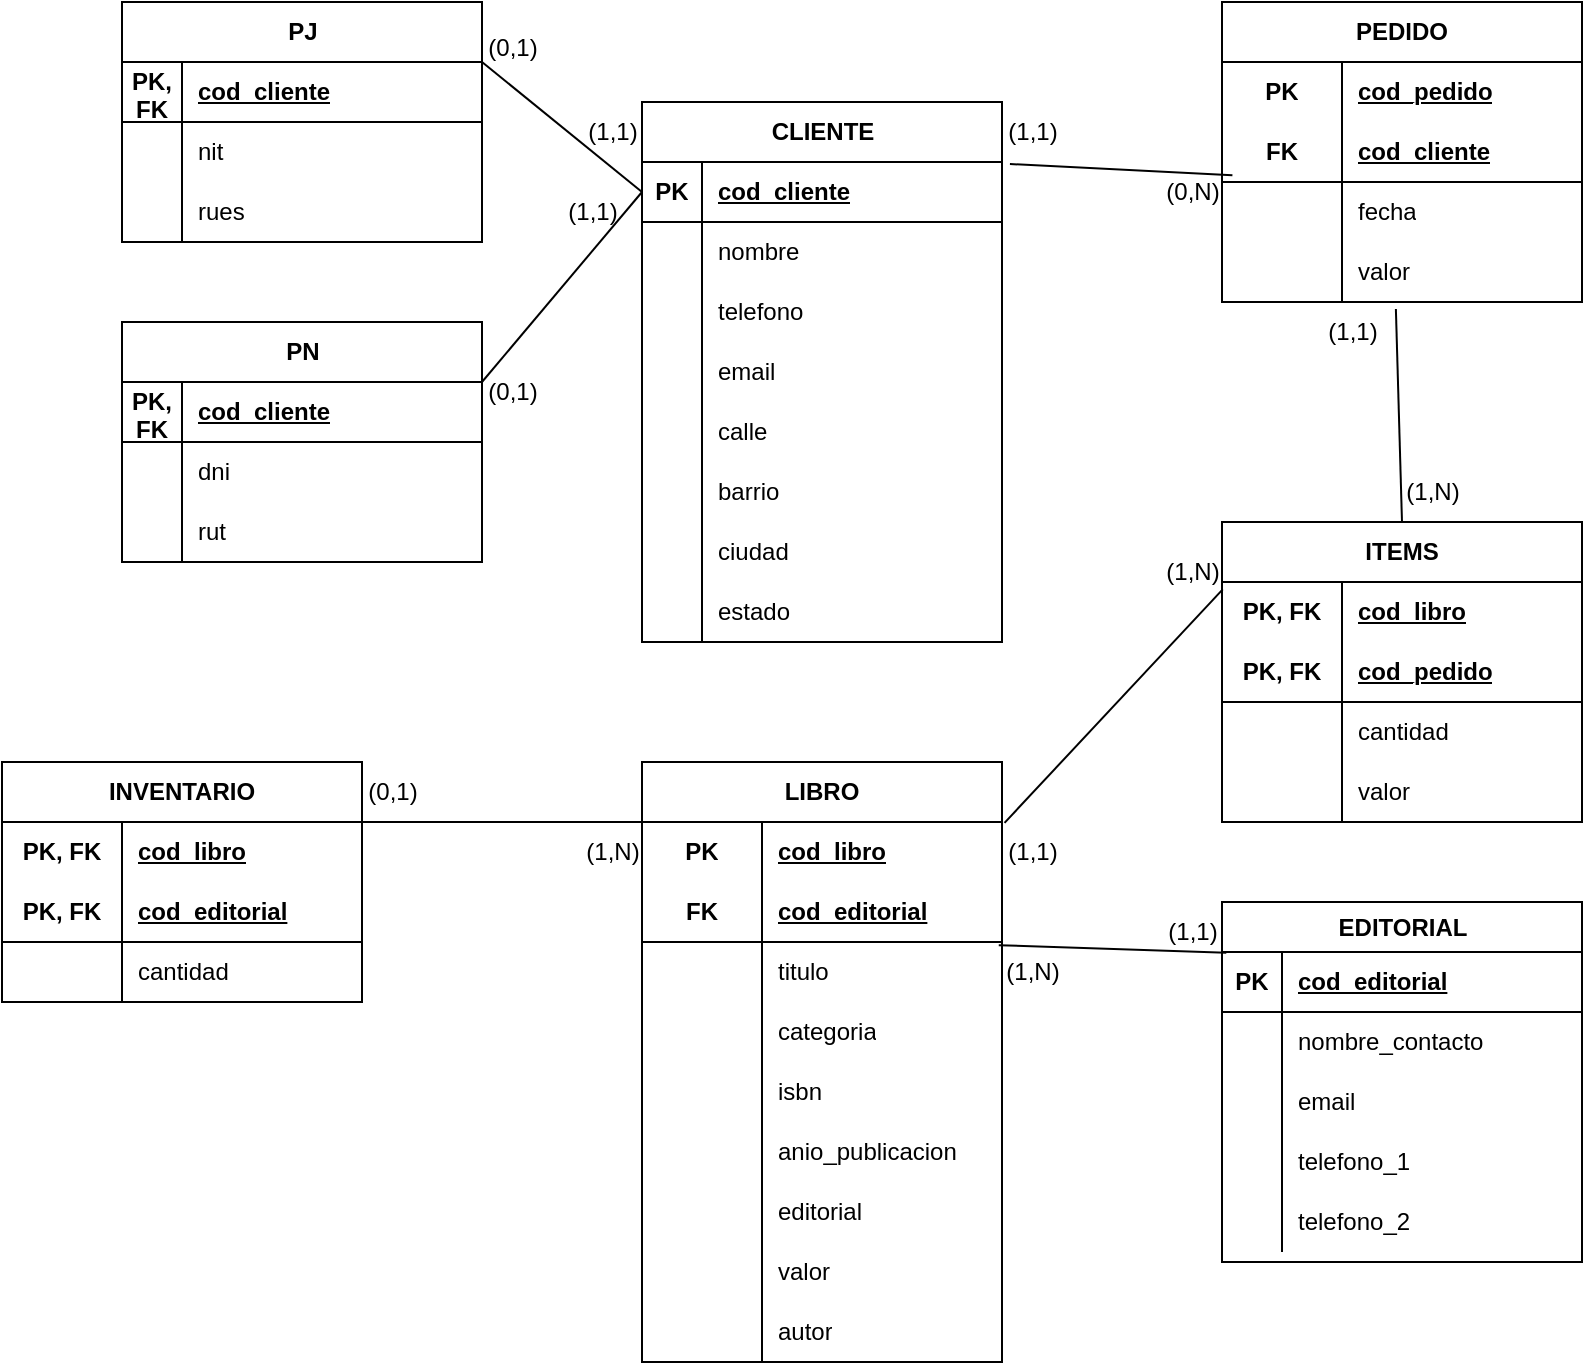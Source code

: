<mxfile version="27.0.9">
  <diagram name="Página-1" id="X8CYdHE7nBDb7yTkGojh">
    <mxGraphModel dx="1226" dy="629" grid="1" gridSize="10" guides="1" tooltips="1" connect="1" arrows="1" fold="1" page="1" pageScale="1" pageWidth="827" pageHeight="1169" math="0" shadow="0">
      <root>
        <mxCell id="0" />
        <mxCell id="1" parent="0" />
        <mxCell id="dEuIkYUdZMqinxmAZBrp-14" value="CLIENTE" style="shape=table;startSize=30;container=1;collapsible=1;childLayout=tableLayout;fixedRows=1;rowLines=0;fontStyle=1;align=center;resizeLast=1;html=1;" vertex="1" parent="1">
          <mxGeometry x="350" y="80" width="180" height="270" as="geometry" />
        </mxCell>
        <mxCell id="dEuIkYUdZMqinxmAZBrp-15" value="" style="shape=tableRow;horizontal=0;startSize=0;swimlaneHead=0;swimlaneBody=0;fillColor=none;collapsible=0;dropTarget=0;points=[[0,0.5],[1,0.5]];portConstraint=eastwest;top=0;left=0;right=0;bottom=1;" vertex="1" parent="dEuIkYUdZMqinxmAZBrp-14">
          <mxGeometry y="30" width="180" height="30" as="geometry" />
        </mxCell>
        <mxCell id="dEuIkYUdZMqinxmAZBrp-16" value="PK" style="shape=partialRectangle;connectable=0;fillColor=none;top=0;left=0;bottom=0;right=0;fontStyle=1;overflow=hidden;whiteSpace=wrap;html=1;" vertex="1" parent="dEuIkYUdZMqinxmAZBrp-15">
          <mxGeometry width="30" height="30" as="geometry">
            <mxRectangle width="30" height="30" as="alternateBounds" />
          </mxGeometry>
        </mxCell>
        <mxCell id="dEuIkYUdZMqinxmAZBrp-17" value="cod_cliente" style="shape=partialRectangle;connectable=0;fillColor=none;top=0;left=0;bottom=0;right=0;align=left;spacingLeft=6;fontStyle=5;overflow=hidden;whiteSpace=wrap;html=1;" vertex="1" parent="dEuIkYUdZMqinxmAZBrp-15">
          <mxGeometry x="30" width="150" height="30" as="geometry">
            <mxRectangle width="150" height="30" as="alternateBounds" />
          </mxGeometry>
        </mxCell>
        <mxCell id="dEuIkYUdZMqinxmAZBrp-18" value="" style="shape=tableRow;horizontal=0;startSize=0;swimlaneHead=0;swimlaneBody=0;fillColor=none;collapsible=0;dropTarget=0;points=[[0,0.5],[1,0.5]];portConstraint=eastwest;top=0;left=0;right=0;bottom=0;" vertex="1" parent="dEuIkYUdZMqinxmAZBrp-14">
          <mxGeometry y="60" width="180" height="30" as="geometry" />
        </mxCell>
        <mxCell id="dEuIkYUdZMqinxmAZBrp-19" value="" style="shape=partialRectangle;connectable=0;fillColor=none;top=0;left=0;bottom=0;right=0;editable=1;overflow=hidden;whiteSpace=wrap;html=1;" vertex="1" parent="dEuIkYUdZMqinxmAZBrp-18">
          <mxGeometry width="30" height="30" as="geometry">
            <mxRectangle width="30" height="30" as="alternateBounds" />
          </mxGeometry>
        </mxCell>
        <mxCell id="dEuIkYUdZMqinxmAZBrp-20" value="nombre" style="shape=partialRectangle;connectable=0;fillColor=none;top=0;left=0;bottom=0;right=0;align=left;spacingLeft=6;overflow=hidden;whiteSpace=wrap;html=1;" vertex="1" parent="dEuIkYUdZMqinxmAZBrp-18">
          <mxGeometry x="30" width="150" height="30" as="geometry">
            <mxRectangle width="150" height="30" as="alternateBounds" />
          </mxGeometry>
        </mxCell>
        <mxCell id="dEuIkYUdZMqinxmAZBrp-21" value="" style="shape=tableRow;horizontal=0;startSize=0;swimlaneHead=0;swimlaneBody=0;fillColor=none;collapsible=0;dropTarget=0;points=[[0,0.5],[1,0.5]];portConstraint=eastwest;top=0;left=0;right=0;bottom=0;" vertex="1" parent="dEuIkYUdZMqinxmAZBrp-14">
          <mxGeometry y="90" width="180" height="30" as="geometry" />
        </mxCell>
        <mxCell id="dEuIkYUdZMqinxmAZBrp-22" value="" style="shape=partialRectangle;connectable=0;fillColor=none;top=0;left=0;bottom=0;right=0;editable=1;overflow=hidden;whiteSpace=wrap;html=1;" vertex="1" parent="dEuIkYUdZMqinxmAZBrp-21">
          <mxGeometry width="30" height="30" as="geometry">
            <mxRectangle width="30" height="30" as="alternateBounds" />
          </mxGeometry>
        </mxCell>
        <mxCell id="dEuIkYUdZMqinxmAZBrp-23" value="telefono" style="shape=partialRectangle;connectable=0;fillColor=none;top=0;left=0;bottom=0;right=0;align=left;spacingLeft=6;overflow=hidden;whiteSpace=wrap;html=1;" vertex="1" parent="dEuIkYUdZMqinxmAZBrp-21">
          <mxGeometry x="30" width="150" height="30" as="geometry">
            <mxRectangle width="150" height="30" as="alternateBounds" />
          </mxGeometry>
        </mxCell>
        <mxCell id="dEuIkYUdZMqinxmAZBrp-24" value="" style="shape=tableRow;horizontal=0;startSize=0;swimlaneHead=0;swimlaneBody=0;fillColor=none;collapsible=0;dropTarget=0;points=[[0,0.5],[1,0.5]];portConstraint=eastwest;top=0;left=0;right=0;bottom=0;" vertex="1" parent="dEuIkYUdZMqinxmAZBrp-14">
          <mxGeometry y="120" width="180" height="30" as="geometry" />
        </mxCell>
        <mxCell id="dEuIkYUdZMqinxmAZBrp-25" value="" style="shape=partialRectangle;connectable=0;fillColor=none;top=0;left=0;bottom=0;right=0;editable=1;overflow=hidden;whiteSpace=wrap;html=1;" vertex="1" parent="dEuIkYUdZMqinxmAZBrp-24">
          <mxGeometry width="30" height="30" as="geometry">
            <mxRectangle width="30" height="30" as="alternateBounds" />
          </mxGeometry>
        </mxCell>
        <mxCell id="dEuIkYUdZMqinxmAZBrp-26" value="email" style="shape=partialRectangle;connectable=0;fillColor=none;top=0;left=0;bottom=0;right=0;align=left;spacingLeft=6;overflow=hidden;whiteSpace=wrap;html=1;" vertex="1" parent="dEuIkYUdZMqinxmAZBrp-24">
          <mxGeometry x="30" width="150" height="30" as="geometry">
            <mxRectangle width="150" height="30" as="alternateBounds" />
          </mxGeometry>
        </mxCell>
        <mxCell id="dEuIkYUdZMqinxmAZBrp-36" style="shape=tableRow;horizontal=0;startSize=0;swimlaneHead=0;swimlaneBody=0;fillColor=none;collapsible=0;dropTarget=0;points=[[0,0.5],[1,0.5]];portConstraint=eastwest;top=0;left=0;right=0;bottom=0;" vertex="1" parent="dEuIkYUdZMqinxmAZBrp-14">
          <mxGeometry y="150" width="180" height="30" as="geometry" />
        </mxCell>
        <mxCell id="dEuIkYUdZMqinxmAZBrp-37" style="shape=partialRectangle;connectable=0;fillColor=none;top=0;left=0;bottom=0;right=0;editable=1;overflow=hidden;whiteSpace=wrap;html=1;" vertex="1" parent="dEuIkYUdZMqinxmAZBrp-36">
          <mxGeometry width="30" height="30" as="geometry">
            <mxRectangle width="30" height="30" as="alternateBounds" />
          </mxGeometry>
        </mxCell>
        <mxCell id="dEuIkYUdZMqinxmAZBrp-38" value="calle" style="shape=partialRectangle;connectable=0;fillColor=none;top=0;left=0;bottom=0;right=0;align=left;spacingLeft=6;overflow=hidden;whiteSpace=wrap;html=1;" vertex="1" parent="dEuIkYUdZMqinxmAZBrp-36">
          <mxGeometry x="30" width="150" height="30" as="geometry">
            <mxRectangle width="150" height="30" as="alternateBounds" />
          </mxGeometry>
        </mxCell>
        <mxCell id="dEuIkYUdZMqinxmAZBrp-33" style="shape=tableRow;horizontal=0;startSize=0;swimlaneHead=0;swimlaneBody=0;fillColor=none;collapsible=0;dropTarget=0;points=[[0,0.5],[1,0.5]];portConstraint=eastwest;top=0;left=0;right=0;bottom=0;" vertex="1" parent="dEuIkYUdZMqinxmAZBrp-14">
          <mxGeometry y="180" width="180" height="30" as="geometry" />
        </mxCell>
        <mxCell id="dEuIkYUdZMqinxmAZBrp-34" style="shape=partialRectangle;connectable=0;fillColor=none;top=0;left=0;bottom=0;right=0;editable=1;overflow=hidden;whiteSpace=wrap;html=1;" vertex="1" parent="dEuIkYUdZMqinxmAZBrp-33">
          <mxGeometry width="30" height="30" as="geometry">
            <mxRectangle width="30" height="30" as="alternateBounds" />
          </mxGeometry>
        </mxCell>
        <mxCell id="dEuIkYUdZMqinxmAZBrp-35" value="barrio" style="shape=partialRectangle;connectable=0;fillColor=none;top=0;left=0;bottom=0;right=0;align=left;spacingLeft=6;overflow=hidden;whiteSpace=wrap;html=1;" vertex="1" parent="dEuIkYUdZMqinxmAZBrp-33">
          <mxGeometry x="30" width="150" height="30" as="geometry">
            <mxRectangle width="150" height="30" as="alternateBounds" />
          </mxGeometry>
        </mxCell>
        <mxCell id="dEuIkYUdZMqinxmAZBrp-30" style="shape=tableRow;horizontal=0;startSize=0;swimlaneHead=0;swimlaneBody=0;fillColor=none;collapsible=0;dropTarget=0;points=[[0,0.5],[1,0.5]];portConstraint=eastwest;top=0;left=0;right=0;bottom=0;" vertex="1" parent="dEuIkYUdZMqinxmAZBrp-14">
          <mxGeometry y="210" width="180" height="30" as="geometry" />
        </mxCell>
        <mxCell id="dEuIkYUdZMqinxmAZBrp-31" style="shape=partialRectangle;connectable=0;fillColor=none;top=0;left=0;bottom=0;right=0;editable=1;overflow=hidden;whiteSpace=wrap;html=1;" vertex="1" parent="dEuIkYUdZMqinxmAZBrp-30">
          <mxGeometry width="30" height="30" as="geometry">
            <mxRectangle width="30" height="30" as="alternateBounds" />
          </mxGeometry>
        </mxCell>
        <mxCell id="dEuIkYUdZMqinxmAZBrp-32" value="ciudad" style="shape=partialRectangle;connectable=0;fillColor=none;top=0;left=0;bottom=0;right=0;align=left;spacingLeft=6;overflow=hidden;whiteSpace=wrap;html=1;" vertex="1" parent="dEuIkYUdZMqinxmAZBrp-30">
          <mxGeometry x="30" width="150" height="30" as="geometry">
            <mxRectangle width="150" height="30" as="alternateBounds" />
          </mxGeometry>
        </mxCell>
        <mxCell id="dEuIkYUdZMqinxmAZBrp-27" style="shape=tableRow;horizontal=0;startSize=0;swimlaneHead=0;swimlaneBody=0;fillColor=none;collapsible=0;dropTarget=0;points=[[0,0.5],[1,0.5]];portConstraint=eastwest;top=0;left=0;right=0;bottom=0;" vertex="1" parent="dEuIkYUdZMqinxmAZBrp-14">
          <mxGeometry y="240" width="180" height="30" as="geometry" />
        </mxCell>
        <mxCell id="dEuIkYUdZMqinxmAZBrp-28" style="shape=partialRectangle;connectable=0;fillColor=none;top=0;left=0;bottom=0;right=0;editable=1;overflow=hidden;whiteSpace=wrap;html=1;" vertex="1" parent="dEuIkYUdZMqinxmAZBrp-27">
          <mxGeometry width="30" height="30" as="geometry">
            <mxRectangle width="30" height="30" as="alternateBounds" />
          </mxGeometry>
        </mxCell>
        <mxCell id="dEuIkYUdZMqinxmAZBrp-29" value="estado" style="shape=partialRectangle;connectable=0;fillColor=none;top=0;left=0;bottom=0;right=0;align=left;spacingLeft=6;overflow=hidden;whiteSpace=wrap;html=1;" vertex="1" parent="dEuIkYUdZMqinxmAZBrp-27">
          <mxGeometry x="30" width="150" height="30" as="geometry">
            <mxRectangle width="150" height="30" as="alternateBounds" />
          </mxGeometry>
        </mxCell>
        <mxCell id="dEuIkYUdZMqinxmAZBrp-55" value="PEDIDO" style="shape=table;startSize=30;container=1;collapsible=1;childLayout=tableLayout;fixedRows=1;rowLines=0;fontStyle=1;align=center;resizeLast=1;html=1;whiteSpace=wrap;" vertex="1" parent="1">
          <mxGeometry x="640" y="30" width="180" height="150" as="geometry" />
        </mxCell>
        <mxCell id="dEuIkYUdZMqinxmAZBrp-56" value="" style="shape=tableRow;horizontal=0;startSize=0;swimlaneHead=0;swimlaneBody=0;fillColor=none;collapsible=0;dropTarget=0;points=[[0,0.5],[1,0.5]];portConstraint=eastwest;top=0;left=0;right=0;bottom=0;html=1;" vertex="1" parent="dEuIkYUdZMqinxmAZBrp-55">
          <mxGeometry y="30" width="180" height="30" as="geometry" />
        </mxCell>
        <mxCell id="dEuIkYUdZMqinxmAZBrp-57" value="PK" style="shape=partialRectangle;connectable=0;fillColor=none;top=0;left=0;bottom=0;right=0;fontStyle=1;overflow=hidden;html=1;whiteSpace=wrap;" vertex="1" parent="dEuIkYUdZMqinxmAZBrp-56">
          <mxGeometry width="60" height="30" as="geometry">
            <mxRectangle width="60" height="30" as="alternateBounds" />
          </mxGeometry>
        </mxCell>
        <mxCell id="dEuIkYUdZMqinxmAZBrp-58" value="cod_pedido" style="shape=partialRectangle;connectable=0;fillColor=none;top=0;left=0;bottom=0;right=0;align=left;spacingLeft=6;fontStyle=5;overflow=hidden;html=1;whiteSpace=wrap;" vertex="1" parent="dEuIkYUdZMqinxmAZBrp-56">
          <mxGeometry x="60" width="120" height="30" as="geometry">
            <mxRectangle width="120" height="30" as="alternateBounds" />
          </mxGeometry>
        </mxCell>
        <mxCell id="dEuIkYUdZMqinxmAZBrp-59" value="" style="shape=tableRow;horizontal=0;startSize=0;swimlaneHead=0;swimlaneBody=0;fillColor=none;collapsible=0;dropTarget=0;points=[[0,0.5],[1,0.5]];portConstraint=eastwest;top=0;left=0;right=0;bottom=1;html=1;" vertex="1" parent="dEuIkYUdZMqinxmAZBrp-55">
          <mxGeometry y="60" width="180" height="30" as="geometry" />
        </mxCell>
        <mxCell id="dEuIkYUdZMqinxmAZBrp-60" value="FK" style="shape=partialRectangle;connectable=0;fillColor=none;top=0;left=0;bottom=0;right=0;fontStyle=1;overflow=hidden;html=1;whiteSpace=wrap;" vertex="1" parent="dEuIkYUdZMqinxmAZBrp-59">
          <mxGeometry width="60" height="30" as="geometry">
            <mxRectangle width="60" height="30" as="alternateBounds" />
          </mxGeometry>
        </mxCell>
        <mxCell id="dEuIkYUdZMqinxmAZBrp-61" value="cod_cliente" style="shape=partialRectangle;connectable=0;fillColor=none;top=0;left=0;bottom=0;right=0;align=left;spacingLeft=6;fontStyle=5;overflow=hidden;html=1;whiteSpace=wrap;" vertex="1" parent="dEuIkYUdZMqinxmAZBrp-59">
          <mxGeometry x="60" width="120" height="30" as="geometry">
            <mxRectangle width="120" height="30" as="alternateBounds" />
          </mxGeometry>
        </mxCell>
        <mxCell id="dEuIkYUdZMqinxmAZBrp-62" value="" style="shape=tableRow;horizontal=0;startSize=0;swimlaneHead=0;swimlaneBody=0;fillColor=none;collapsible=0;dropTarget=0;points=[[0,0.5],[1,0.5]];portConstraint=eastwest;top=0;left=0;right=0;bottom=0;html=1;" vertex="1" parent="dEuIkYUdZMqinxmAZBrp-55">
          <mxGeometry y="90" width="180" height="30" as="geometry" />
        </mxCell>
        <mxCell id="dEuIkYUdZMqinxmAZBrp-63" value="" style="shape=partialRectangle;connectable=0;fillColor=none;top=0;left=0;bottom=0;right=0;editable=1;overflow=hidden;html=1;whiteSpace=wrap;" vertex="1" parent="dEuIkYUdZMqinxmAZBrp-62">
          <mxGeometry width="60" height="30" as="geometry">
            <mxRectangle width="60" height="30" as="alternateBounds" />
          </mxGeometry>
        </mxCell>
        <mxCell id="dEuIkYUdZMqinxmAZBrp-64" value="fecha" style="shape=partialRectangle;connectable=0;fillColor=none;top=0;left=0;bottom=0;right=0;align=left;spacingLeft=6;overflow=hidden;html=1;whiteSpace=wrap;" vertex="1" parent="dEuIkYUdZMqinxmAZBrp-62">
          <mxGeometry x="60" width="120" height="30" as="geometry">
            <mxRectangle width="120" height="30" as="alternateBounds" />
          </mxGeometry>
        </mxCell>
        <mxCell id="dEuIkYUdZMqinxmAZBrp-65" value="" style="shape=tableRow;horizontal=0;startSize=0;swimlaneHead=0;swimlaneBody=0;fillColor=none;collapsible=0;dropTarget=0;points=[[0,0.5],[1,0.5]];portConstraint=eastwest;top=0;left=0;right=0;bottom=0;html=1;" vertex="1" parent="dEuIkYUdZMqinxmAZBrp-55">
          <mxGeometry y="120" width="180" height="30" as="geometry" />
        </mxCell>
        <mxCell id="dEuIkYUdZMqinxmAZBrp-66" value="" style="shape=partialRectangle;connectable=0;fillColor=none;top=0;left=0;bottom=0;right=0;editable=1;overflow=hidden;html=1;whiteSpace=wrap;" vertex="1" parent="dEuIkYUdZMqinxmAZBrp-65">
          <mxGeometry width="60" height="30" as="geometry">
            <mxRectangle width="60" height="30" as="alternateBounds" />
          </mxGeometry>
        </mxCell>
        <mxCell id="dEuIkYUdZMqinxmAZBrp-67" value="valor" style="shape=partialRectangle;connectable=0;fillColor=none;top=0;left=0;bottom=0;right=0;align=left;spacingLeft=6;overflow=hidden;html=1;whiteSpace=wrap;" vertex="1" parent="dEuIkYUdZMqinxmAZBrp-65">
          <mxGeometry x="60" width="120" height="30" as="geometry">
            <mxRectangle width="120" height="30" as="alternateBounds" />
          </mxGeometry>
        </mxCell>
        <mxCell id="dEuIkYUdZMqinxmAZBrp-68" value="LIBRO" style="shape=table;startSize=30;container=1;collapsible=1;childLayout=tableLayout;fixedRows=1;rowLines=0;fontStyle=1;align=center;resizeLast=1;html=1;whiteSpace=wrap;" vertex="1" parent="1">
          <mxGeometry x="350" y="410" width="180" height="300" as="geometry" />
        </mxCell>
        <mxCell id="dEuIkYUdZMqinxmAZBrp-69" value="" style="shape=tableRow;horizontal=0;startSize=0;swimlaneHead=0;swimlaneBody=0;fillColor=none;collapsible=0;dropTarget=0;points=[[0,0.5],[1,0.5]];portConstraint=eastwest;top=0;left=0;right=0;bottom=0;html=1;" vertex="1" parent="dEuIkYUdZMqinxmAZBrp-68">
          <mxGeometry y="30" width="180" height="30" as="geometry" />
        </mxCell>
        <mxCell id="dEuIkYUdZMqinxmAZBrp-70" value="PK" style="shape=partialRectangle;connectable=0;fillColor=none;top=0;left=0;bottom=0;right=0;fontStyle=1;overflow=hidden;html=1;whiteSpace=wrap;" vertex="1" parent="dEuIkYUdZMqinxmAZBrp-69">
          <mxGeometry width="60" height="30" as="geometry">
            <mxRectangle width="60" height="30" as="alternateBounds" />
          </mxGeometry>
        </mxCell>
        <mxCell id="dEuIkYUdZMqinxmAZBrp-71" value="cod_libro" style="shape=partialRectangle;connectable=0;fillColor=none;top=0;left=0;bottom=0;right=0;align=left;spacingLeft=6;fontStyle=5;overflow=hidden;html=1;whiteSpace=wrap;" vertex="1" parent="dEuIkYUdZMqinxmAZBrp-69">
          <mxGeometry x="60" width="120" height="30" as="geometry">
            <mxRectangle width="120" height="30" as="alternateBounds" />
          </mxGeometry>
        </mxCell>
        <mxCell id="dEuIkYUdZMqinxmAZBrp-72" value="" style="shape=tableRow;horizontal=0;startSize=0;swimlaneHead=0;swimlaneBody=0;fillColor=none;collapsible=0;dropTarget=0;points=[[0,0.5],[1,0.5]];portConstraint=eastwest;top=0;left=0;right=0;bottom=1;html=1;" vertex="1" parent="dEuIkYUdZMqinxmAZBrp-68">
          <mxGeometry y="60" width="180" height="30" as="geometry" />
        </mxCell>
        <mxCell id="dEuIkYUdZMqinxmAZBrp-73" value="FK" style="shape=partialRectangle;connectable=0;fillColor=none;top=0;left=0;bottom=0;right=0;fontStyle=1;overflow=hidden;html=1;whiteSpace=wrap;" vertex="1" parent="dEuIkYUdZMqinxmAZBrp-72">
          <mxGeometry width="60" height="30" as="geometry">
            <mxRectangle width="60" height="30" as="alternateBounds" />
          </mxGeometry>
        </mxCell>
        <mxCell id="dEuIkYUdZMqinxmAZBrp-74" value="cod_editorial" style="shape=partialRectangle;connectable=0;fillColor=none;top=0;left=0;bottom=0;right=0;align=left;spacingLeft=6;fontStyle=5;overflow=hidden;html=1;whiteSpace=wrap;" vertex="1" parent="dEuIkYUdZMqinxmAZBrp-72">
          <mxGeometry x="60" width="120" height="30" as="geometry">
            <mxRectangle width="120" height="30" as="alternateBounds" />
          </mxGeometry>
        </mxCell>
        <mxCell id="dEuIkYUdZMqinxmAZBrp-75" value="" style="shape=tableRow;horizontal=0;startSize=0;swimlaneHead=0;swimlaneBody=0;fillColor=none;collapsible=0;dropTarget=0;points=[[0,0.5],[1,0.5]];portConstraint=eastwest;top=0;left=0;right=0;bottom=0;html=1;" vertex="1" parent="dEuIkYUdZMqinxmAZBrp-68">
          <mxGeometry y="90" width="180" height="30" as="geometry" />
        </mxCell>
        <mxCell id="dEuIkYUdZMqinxmAZBrp-76" value="" style="shape=partialRectangle;connectable=0;fillColor=none;top=0;left=0;bottom=0;right=0;editable=1;overflow=hidden;html=1;whiteSpace=wrap;" vertex="1" parent="dEuIkYUdZMqinxmAZBrp-75">
          <mxGeometry width="60" height="30" as="geometry">
            <mxRectangle width="60" height="30" as="alternateBounds" />
          </mxGeometry>
        </mxCell>
        <mxCell id="dEuIkYUdZMqinxmAZBrp-77" value="titulo" style="shape=partialRectangle;connectable=0;fillColor=none;top=0;left=0;bottom=0;right=0;align=left;spacingLeft=6;overflow=hidden;html=1;whiteSpace=wrap;" vertex="1" parent="dEuIkYUdZMqinxmAZBrp-75">
          <mxGeometry x="60" width="120" height="30" as="geometry">
            <mxRectangle width="120" height="30" as="alternateBounds" />
          </mxGeometry>
        </mxCell>
        <mxCell id="dEuIkYUdZMqinxmAZBrp-78" value="" style="shape=tableRow;horizontal=0;startSize=0;swimlaneHead=0;swimlaneBody=0;fillColor=none;collapsible=0;dropTarget=0;points=[[0,0.5],[1,0.5]];portConstraint=eastwest;top=0;left=0;right=0;bottom=0;html=1;" vertex="1" parent="dEuIkYUdZMqinxmAZBrp-68">
          <mxGeometry y="120" width="180" height="30" as="geometry" />
        </mxCell>
        <mxCell id="dEuIkYUdZMqinxmAZBrp-79" value="" style="shape=partialRectangle;connectable=0;fillColor=none;top=0;left=0;bottom=0;right=0;editable=1;overflow=hidden;html=1;whiteSpace=wrap;" vertex="1" parent="dEuIkYUdZMqinxmAZBrp-78">
          <mxGeometry width="60" height="30" as="geometry">
            <mxRectangle width="60" height="30" as="alternateBounds" />
          </mxGeometry>
        </mxCell>
        <mxCell id="dEuIkYUdZMqinxmAZBrp-80" value="categoria" style="shape=partialRectangle;connectable=0;fillColor=none;top=0;left=0;bottom=0;right=0;align=left;spacingLeft=6;overflow=hidden;html=1;whiteSpace=wrap;" vertex="1" parent="dEuIkYUdZMqinxmAZBrp-78">
          <mxGeometry x="60" width="120" height="30" as="geometry">
            <mxRectangle width="120" height="30" as="alternateBounds" />
          </mxGeometry>
        </mxCell>
        <mxCell id="dEuIkYUdZMqinxmAZBrp-81" style="shape=tableRow;horizontal=0;startSize=0;swimlaneHead=0;swimlaneBody=0;fillColor=none;collapsible=0;dropTarget=0;points=[[0,0.5],[1,0.5]];portConstraint=eastwest;top=0;left=0;right=0;bottom=0;html=1;" vertex="1" parent="dEuIkYUdZMqinxmAZBrp-68">
          <mxGeometry y="150" width="180" height="30" as="geometry" />
        </mxCell>
        <mxCell id="dEuIkYUdZMqinxmAZBrp-82" style="shape=partialRectangle;connectable=0;fillColor=none;top=0;left=0;bottom=0;right=0;editable=1;overflow=hidden;html=1;whiteSpace=wrap;" vertex="1" parent="dEuIkYUdZMqinxmAZBrp-81">
          <mxGeometry width="60" height="30" as="geometry">
            <mxRectangle width="60" height="30" as="alternateBounds" />
          </mxGeometry>
        </mxCell>
        <mxCell id="dEuIkYUdZMqinxmAZBrp-83" value="isbn" style="shape=partialRectangle;connectable=0;fillColor=none;top=0;left=0;bottom=0;right=0;align=left;spacingLeft=6;overflow=hidden;html=1;whiteSpace=wrap;" vertex="1" parent="dEuIkYUdZMqinxmAZBrp-81">
          <mxGeometry x="60" width="120" height="30" as="geometry">
            <mxRectangle width="120" height="30" as="alternateBounds" />
          </mxGeometry>
        </mxCell>
        <mxCell id="dEuIkYUdZMqinxmAZBrp-84" style="shape=tableRow;horizontal=0;startSize=0;swimlaneHead=0;swimlaneBody=0;fillColor=none;collapsible=0;dropTarget=0;points=[[0,0.5],[1,0.5]];portConstraint=eastwest;top=0;left=0;right=0;bottom=0;html=1;" vertex="1" parent="dEuIkYUdZMqinxmAZBrp-68">
          <mxGeometry y="180" width="180" height="30" as="geometry" />
        </mxCell>
        <mxCell id="dEuIkYUdZMqinxmAZBrp-85" style="shape=partialRectangle;connectable=0;fillColor=none;top=0;left=0;bottom=0;right=0;editable=1;overflow=hidden;html=1;whiteSpace=wrap;" vertex="1" parent="dEuIkYUdZMqinxmAZBrp-84">
          <mxGeometry width="60" height="30" as="geometry">
            <mxRectangle width="60" height="30" as="alternateBounds" />
          </mxGeometry>
        </mxCell>
        <mxCell id="dEuIkYUdZMqinxmAZBrp-86" value="anio_publicacion" style="shape=partialRectangle;connectable=0;fillColor=none;top=0;left=0;bottom=0;right=0;align=left;spacingLeft=6;overflow=hidden;html=1;whiteSpace=wrap;" vertex="1" parent="dEuIkYUdZMqinxmAZBrp-84">
          <mxGeometry x="60" width="120" height="30" as="geometry">
            <mxRectangle width="120" height="30" as="alternateBounds" />
          </mxGeometry>
        </mxCell>
        <mxCell id="dEuIkYUdZMqinxmAZBrp-87" style="shape=tableRow;horizontal=0;startSize=0;swimlaneHead=0;swimlaneBody=0;fillColor=none;collapsible=0;dropTarget=0;points=[[0,0.5],[1,0.5]];portConstraint=eastwest;top=0;left=0;right=0;bottom=0;html=1;" vertex="1" parent="dEuIkYUdZMqinxmAZBrp-68">
          <mxGeometry y="210" width="180" height="30" as="geometry" />
        </mxCell>
        <mxCell id="dEuIkYUdZMqinxmAZBrp-88" style="shape=partialRectangle;connectable=0;fillColor=none;top=0;left=0;bottom=0;right=0;editable=1;overflow=hidden;html=1;whiteSpace=wrap;" vertex="1" parent="dEuIkYUdZMqinxmAZBrp-87">
          <mxGeometry width="60" height="30" as="geometry">
            <mxRectangle width="60" height="30" as="alternateBounds" />
          </mxGeometry>
        </mxCell>
        <mxCell id="dEuIkYUdZMqinxmAZBrp-89" value="editorial" style="shape=partialRectangle;connectable=0;fillColor=none;top=0;left=0;bottom=0;right=0;align=left;spacingLeft=6;overflow=hidden;html=1;whiteSpace=wrap;" vertex="1" parent="dEuIkYUdZMqinxmAZBrp-87">
          <mxGeometry x="60" width="120" height="30" as="geometry">
            <mxRectangle width="120" height="30" as="alternateBounds" />
          </mxGeometry>
        </mxCell>
        <mxCell id="dEuIkYUdZMqinxmAZBrp-90" style="shape=tableRow;horizontal=0;startSize=0;swimlaneHead=0;swimlaneBody=0;fillColor=none;collapsible=0;dropTarget=0;points=[[0,0.5],[1,0.5]];portConstraint=eastwest;top=0;left=0;right=0;bottom=0;html=1;" vertex="1" parent="dEuIkYUdZMqinxmAZBrp-68">
          <mxGeometry y="240" width="180" height="30" as="geometry" />
        </mxCell>
        <mxCell id="dEuIkYUdZMqinxmAZBrp-91" style="shape=partialRectangle;connectable=0;fillColor=none;top=0;left=0;bottom=0;right=0;editable=1;overflow=hidden;html=1;whiteSpace=wrap;" vertex="1" parent="dEuIkYUdZMqinxmAZBrp-90">
          <mxGeometry width="60" height="30" as="geometry">
            <mxRectangle width="60" height="30" as="alternateBounds" />
          </mxGeometry>
        </mxCell>
        <mxCell id="dEuIkYUdZMqinxmAZBrp-92" value="valor" style="shape=partialRectangle;connectable=0;fillColor=none;top=0;left=0;bottom=0;right=0;align=left;spacingLeft=6;overflow=hidden;html=1;whiteSpace=wrap;" vertex="1" parent="dEuIkYUdZMqinxmAZBrp-90">
          <mxGeometry x="60" width="120" height="30" as="geometry">
            <mxRectangle width="120" height="30" as="alternateBounds" />
          </mxGeometry>
        </mxCell>
        <mxCell id="dEuIkYUdZMqinxmAZBrp-93" style="shape=tableRow;horizontal=0;startSize=0;swimlaneHead=0;swimlaneBody=0;fillColor=none;collapsible=0;dropTarget=0;points=[[0,0.5],[1,0.5]];portConstraint=eastwest;top=0;left=0;right=0;bottom=0;html=1;" vertex="1" parent="dEuIkYUdZMqinxmAZBrp-68">
          <mxGeometry y="270" width="180" height="30" as="geometry" />
        </mxCell>
        <mxCell id="dEuIkYUdZMqinxmAZBrp-94" style="shape=partialRectangle;connectable=0;fillColor=none;top=0;left=0;bottom=0;right=0;editable=1;overflow=hidden;html=1;whiteSpace=wrap;" vertex="1" parent="dEuIkYUdZMqinxmAZBrp-93">
          <mxGeometry width="60" height="30" as="geometry">
            <mxRectangle width="60" height="30" as="alternateBounds" />
          </mxGeometry>
        </mxCell>
        <mxCell id="dEuIkYUdZMqinxmAZBrp-95" value="autor" style="shape=partialRectangle;connectable=0;fillColor=none;top=0;left=0;bottom=0;right=0;align=left;spacingLeft=6;overflow=hidden;html=1;whiteSpace=wrap;" vertex="1" parent="dEuIkYUdZMqinxmAZBrp-93">
          <mxGeometry x="60" width="120" height="30" as="geometry">
            <mxRectangle width="120" height="30" as="alternateBounds" />
          </mxGeometry>
        </mxCell>
        <mxCell id="dEuIkYUdZMqinxmAZBrp-1" value="EDITORIAL" style="shape=table;startSize=25;container=1;collapsible=1;childLayout=tableLayout;fixedRows=1;rowLines=0;fontStyle=1;align=center;resizeLast=1;html=1;" vertex="1" parent="1">
          <mxGeometry x="640" y="480" width="180" height="180" as="geometry" />
        </mxCell>
        <mxCell id="dEuIkYUdZMqinxmAZBrp-2" value="" style="shape=tableRow;horizontal=0;startSize=0;swimlaneHead=0;swimlaneBody=0;fillColor=none;collapsible=0;dropTarget=0;points=[[0,0.5],[1,0.5]];portConstraint=eastwest;top=0;left=0;right=0;bottom=1;" vertex="1" parent="dEuIkYUdZMqinxmAZBrp-1">
          <mxGeometry y="25" width="180" height="30" as="geometry" />
        </mxCell>
        <mxCell id="dEuIkYUdZMqinxmAZBrp-3" value="PK" style="shape=partialRectangle;connectable=0;fillColor=none;top=0;left=0;bottom=0;right=0;fontStyle=1;overflow=hidden;whiteSpace=wrap;html=1;" vertex="1" parent="dEuIkYUdZMqinxmAZBrp-2">
          <mxGeometry width="30" height="30" as="geometry">
            <mxRectangle width="30" height="30" as="alternateBounds" />
          </mxGeometry>
        </mxCell>
        <mxCell id="dEuIkYUdZMqinxmAZBrp-4" value="cod_editorial" style="shape=partialRectangle;connectable=0;fillColor=none;top=0;left=0;bottom=0;right=0;align=left;spacingLeft=6;fontStyle=5;overflow=hidden;whiteSpace=wrap;html=1;" vertex="1" parent="dEuIkYUdZMqinxmAZBrp-2">
          <mxGeometry x="30" width="150" height="30" as="geometry">
            <mxRectangle width="150" height="30" as="alternateBounds" />
          </mxGeometry>
        </mxCell>
        <mxCell id="dEuIkYUdZMqinxmAZBrp-5" value="" style="shape=tableRow;horizontal=0;startSize=0;swimlaneHead=0;swimlaneBody=0;fillColor=none;collapsible=0;dropTarget=0;points=[[0,0.5],[1,0.5]];portConstraint=eastwest;top=0;left=0;right=0;bottom=0;" vertex="1" parent="dEuIkYUdZMqinxmAZBrp-1">
          <mxGeometry y="55" width="180" height="30" as="geometry" />
        </mxCell>
        <mxCell id="dEuIkYUdZMqinxmAZBrp-6" value="" style="shape=partialRectangle;connectable=0;fillColor=none;top=0;left=0;bottom=0;right=0;editable=1;overflow=hidden;whiteSpace=wrap;html=1;" vertex="1" parent="dEuIkYUdZMqinxmAZBrp-5">
          <mxGeometry width="30" height="30" as="geometry">
            <mxRectangle width="30" height="30" as="alternateBounds" />
          </mxGeometry>
        </mxCell>
        <mxCell id="dEuIkYUdZMqinxmAZBrp-7" value="nombre_contacto" style="shape=partialRectangle;connectable=0;fillColor=none;top=0;left=0;bottom=0;right=0;align=left;spacingLeft=6;overflow=hidden;whiteSpace=wrap;html=1;" vertex="1" parent="dEuIkYUdZMqinxmAZBrp-5">
          <mxGeometry x="30" width="150" height="30" as="geometry">
            <mxRectangle width="150" height="30" as="alternateBounds" />
          </mxGeometry>
        </mxCell>
        <mxCell id="dEuIkYUdZMqinxmAZBrp-8" value="" style="shape=tableRow;horizontal=0;startSize=0;swimlaneHead=0;swimlaneBody=0;fillColor=none;collapsible=0;dropTarget=0;points=[[0,0.5],[1,0.5]];portConstraint=eastwest;top=0;left=0;right=0;bottom=0;" vertex="1" parent="dEuIkYUdZMqinxmAZBrp-1">
          <mxGeometry y="85" width="180" height="30" as="geometry" />
        </mxCell>
        <mxCell id="dEuIkYUdZMqinxmAZBrp-9" value="" style="shape=partialRectangle;connectable=0;fillColor=none;top=0;left=0;bottom=0;right=0;editable=1;overflow=hidden;whiteSpace=wrap;html=1;" vertex="1" parent="dEuIkYUdZMqinxmAZBrp-8">
          <mxGeometry width="30" height="30" as="geometry">
            <mxRectangle width="30" height="30" as="alternateBounds" />
          </mxGeometry>
        </mxCell>
        <mxCell id="dEuIkYUdZMqinxmAZBrp-10" value="email" style="shape=partialRectangle;connectable=0;fillColor=none;top=0;left=0;bottom=0;right=0;align=left;spacingLeft=6;overflow=hidden;whiteSpace=wrap;html=1;" vertex="1" parent="dEuIkYUdZMqinxmAZBrp-8">
          <mxGeometry x="30" width="150" height="30" as="geometry">
            <mxRectangle width="150" height="30" as="alternateBounds" />
          </mxGeometry>
        </mxCell>
        <mxCell id="dEuIkYUdZMqinxmAZBrp-11" value="" style="shape=tableRow;horizontal=0;startSize=0;swimlaneHead=0;swimlaneBody=0;fillColor=none;collapsible=0;dropTarget=0;points=[[0,0.5],[1,0.5]];portConstraint=eastwest;top=0;left=0;right=0;bottom=0;" vertex="1" parent="dEuIkYUdZMqinxmAZBrp-1">
          <mxGeometry y="115" width="180" height="30" as="geometry" />
        </mxCell>
        <mxCell id="dEuIkYUdZMqinxmAZBrp-12" value="" style="shape=partialRectangle;connectable=0;fillColor=none;top=0;left=0;bottom=0;right=0;editable=1;overflow=hidden;whiteSpace=wrap;html=1;" vertex="1" parent="dEuIkYUdZMqinxmAZBrp-11">
          <mxGeometry width="30" height="30" as="geometry">
            <mxRectangle width="30" height="30" as="alternateBounds" />
          </mxGeometry>
        </mxCell>
        <mxCell id="dEuIkYUdZMqinxmAZBrp-13" value="telefono_1" style="shape=partialRectangle;connectable=0;fillColor=none;top=0;left=0;bottom=0;right=0;align=left;spacingLeft=6;overflow=hidden;whiteSpace=wrap;html=1;" vertex="1" parent="dEuIkYUdZMqinxmAZBrp-11">
          <mxGeometry x="30" width="150" height="30" as="geometry">
            <mxRectangle width="150" height="30" as="alternateBounds" />
          </mxGeometry>
        </mxCell>
        <mxCell id="dEuIkYUdZMqinxmAZBrp-39" style="shape=tableRow;horizontal=0;startSize=0;swimlaneHead=0;swimlaneBody=0;fillColor=none;collapsible=0;dropTarget=0;points=[[0,0.5],[1,0.5]];portConstraint=eastwest;top=0;left=0;right=0;bottom=0;" vertex="1" parent="dEuIkYUdZMqinxmAZBrp-1">
          <mxGeometry y="145" width="180" height="30" as="geometry" />
        </mxCell>
        <mxCell id="dEuIkYUdZMqinxmAZBrp-40" style="shape=partialRectangle;connectable=0;fillColor=none;top=0;left=0;bottom=0;right=0;editable=1;overflow=hidden;whiteSpace=wrap;html=1;" vertex="1" parent="dEuIkYUdZMqinxmAZBrp-39">
          <mxGeometry width="30" height="30" as="geometry">
            <mxRectangle width="30" height="30" as="alternateBounds" />
          </mxGeometry>
        </mxCell>
        <mxCell id="dEuIkYUdZMqinxmAZBrp-41" value="telefono_2" style="shape=partialRectangle;connectable=0;fillColor=none;top=0;left=0;bottom=0;right=0;align=left;spacingLeft=6;overflow=hidden;whiteSpace=wrap;html=1;" vertex="1" parent="dEuIkYUdZMqinxmAZBrp-39">
          <mxGeometry x="30" width="150" height="30" as="geometry">
            <mxRectangle width="150" height="30" as="alternateBounds" />
          </mxGeometry>
        </mxCell>
        <mxCell id="dEuIkYUdZMqinxmAZBrp-96" value="INVENTARIO" style="shape=table;startSize=30;container=1;collapsible=1;childLayout=tableLayout;fixedRows=1;rowLines=0;fontStyle=1;align=center;resizeLast=1;html=1;whiteSpace=wrap;" vertex="1" parent="1">
          <mxGeometry x="30" y="410" width="180" height="120" as="geometry" />
        </mxCell>
        <mxCell id="dEuIkYUdZMqinxmAZBrp-97" value="" style="shape=tableRow;horizontal=0;startSize=0;swimlaneHead=0;swimlaneBody=0;fillColor=none;collapsible=0;dropTarget=0;points=[[0,0.5],[1,0.5]];portConstraint=eastwest;top=0;left=0;right=0;bottom=0;html=1;" vertex="1" parent="dEuIkYUdZMqinxmAZBrp-96">
          <mxGeometry y="30" width="180" height="30" as="geometry" />
        </mxCell>
        <mxCell id="dEuIkYUdZMqinxmAZBrp-98" value="PK, FK" style="shape=partialRectangle;connectable=0;fillColor=none;top=0;left=0;bottom=0;right=0;fontStyle=1;overflow=hidden;html=1;whiteSpace=wrap;" vertex="1" parent="dEuIkYUdZMqinxmAZBrp-97">
          <mxGeometry width="60" height="30" as="geometry">
            <mxRectangle width="60" height="30" as="alternateBounds" />
          </mxGeometry>
        </mxCell>
        <mxCell id="dEuIkYUdZMqinxmAZBrp-99" value="cod_libro" style="shape=partialRectangle;connectable=0;fillColor=none;top=0;left=0;bottom=0;right=0;align=left;spacingLeft=6;fontStyle=5;overflow=hidden;html=1;whiteSpace=wrap;" vertex="1" parent="dEuIkYUdZMqinxmAZBrp-97">
          <mxGeometry x="60" width="120" height="30" as="geometry">
            <mxRectangle width="120" height="30" as="alternateBounds" />
          </mxGeometry>
        </mxCell>
        <mxCell id="dEuIkYUdZMqinxmAZBrp-100" value="" style="shape=tableRow;horizontal=0;startSize=0;swimlaneHead=0;swimlaneBody=0;fillColor=none;collapsible=0;dropTarget=0;points=[[0,0.5],[1,0.5]];portConstraint=eastwest;top=0;left=0;right=0;bottom=1;html=1;" vertex="1" parent="dEuIkYUdZMqinxmAZBrp-96">
          <mxGeometry y="60" width="180" height="30" as="geometry" />
        </mxCell>
        <mxCell id="dEuIkYUdZMqinxmAZBrp-101" value="PK, FK" style="shape=partialRectangle;connectable=0;fillColor=none;top=0;left=0;bottom=0;right=0;fontStyle=1;overflow=hidden;html=1;whiteSpace=wrap;" vertex="1" parent="dEuIkYUdZMqinxmAZBrp-100">
          <mxGeometry width="60" height="30" as="geometry">
            <mxRectangle width="60" height="30" as="alternateBounds" />
          </mxGeometry>
        </mxCell>
        <mxCell id="dEuIkYUdZMqinxmAZBrp-102" value="cod_editorial" style="shape=partialRectangle;connectable=0;fillColor=none;top=0;left=0;bottom=0;right=0;align=left;spacingLeft=6;fontStyle=5;overflow=hidden;html=1;whiteSpace=wrap;" vertex="1" parent="dEuIkYUdZMqinxmAZBrp-100">
          <mxGeometry x="60" width="120" height="30" as="geometry">
            <mxRectangle width="120" height="30" as="alternateBounds" />
          </mxGeometry>
        </mxCell>
        <mxCell id="dEuIkYUdZMqinxmAZBrp-103" value="" style="shape=tableRow;horizontal=0;startSize=0;swimlaneHead=0;swimlaneBody=0;fillColor=none;collapsible=0;dropTarget=0;points=[[0,0.5],[1,0.5]];portConstraint=eastwest;top=0;left=0;right=0;bottom=0;html=1;" vertex="1" parent="dEuIkYUdZMqinxmAZBrp-96">
          <mxGeometry y="90" width="180" height="30" as="geometry" />
        </mxCell>
        <mxCell id="dEuIkYUdZMqinxmAZBrp-104" value="" style="shape=partialRectangle;connectable=0;fillColor=none;top=0;left=0;bottom=0;right=0;editable=1;overflow=hidden;html=1;whiteSpace=wrap;" vertex="1" parent="dEuIkYUdZMqinxmAZBrp-103">
          <mxGeometry width="60" height="30" as="geometry">
            <mxRectangle width="60" height="30" as="alternateBounds" />
          </mxGeometry>
        </mxCell>
        <mxCell id="dEuIkYUdZMqinxmAZBrp-105" value="cantidad" style="shape=partialRectangle;connectable=0;fillColor=none;top=0;left=0;bottom=0;right=0;align=left;spacingLeft=6;overflow=hidden;html=1;whiteSpace=wrap;" vertex="1" parent="dEuIkYUdZMqinxmAZBrp-103">
          <mxGeometry x="60" width="120" height="30" as="geometry">
            <mxRectangle width="120" height="30" as="alternateBounds" />
          </mxGeometry>
        </mxCell>
        <mxCell id="dEuIkYUdZMqinxmAZBrp-109" value="ITEMS" style="shape=table;startSize=30;container=1;collapsible=1;childLayout=tableLayout;fixedRows=1;rowLines=0;fontStyle=1;align=center;resizeLast=1;html=1;whiteSpace=wrap;" vertex="1" parent="1">
          <mxGeometry x="640" y="290" width="180" height="150" as="geometry" />
        </mxCell>
        <mxCell id="dEuIkYUdZMqinxmAZBrp-110" value="" style="shape=tableRow;horizontal=0;startSize=0;swimlaneHead=0;swimlaneBody=0;fillColor=none;collapsible=0;dropTarget=0;points=[[0,0.5],[1,0.5]];portConstraint=eastwest;top=0;left=0;right=0;bottom=0;html=1;" vertex="1" parent="dEuIkYUdZMqinxmAZBrp-109">
          <mxGeometry y="30" width="180" height="30" as="geometry" />
        </mxCell>
        <mxCell id="dEuIkYUdZMqinxmAZBrp-111" value="PK, FK" style="shape=partialRectangle;connectable=0;fillColor=none;top=0;left=0;bottom=0;right=0;fontStyle=1;overflow=hidden;html=1;whiteSpace=wrap;" vertex="1" parent="dEuIkYUdZMqinxmAZBrp-110">
          <mxGeometry width="60" height="30" as="geometry">
            <mxRectangle width="60" height="30" as="alternateBounds" />
          </mxGeometry>
        </mxCell>
        <mxCell id="dEuIkYUdZMqinxmAZBrp-112" value="cod_libro" style="shape=partialRectangle;connectable=0;fillColor=none;top=0;left=0;bottom=0;right=0;align=left;spacingLeft=6;fontStyle=5;overflow=hidden;html=1;whiteSpace=wrap;" vertex="1" parent="dEuIkYUdZMqinxmAZBrp-110">
          <mxGeometry x="60" width="120" height="30" as="geometry">
            <mxRectangle width="120" height="30" as="alternateBounds" />
          </mxGeometry>
        </mxCell>
        <mxCell id="dEuIkYUdZMqinxmAZBrp-113" value="" style="shape=tableRow;horizontal=0;startSize=0;swimlaneHead=0;swimlaneBody=0;fillColor=none;collapsible=0;dropTarget=0;points=[[0,0.5],[1,0.5]];portConstraint=eastwest;top=0;left=0;right=0;bottom=1;html=1;" vertex="1" parent="dEuIkYUdZMqinxmAZBrp-109">
          <mxGeometry y="60" width="180" height="30" as="geometry" />
        </mxCell>
        <mxCell id="dEuIkYUdZMqinxmAZBrp-114" value="PK, FK" style="shape=partialRectangle;connectable=0;fillColor=none;top=0;left=0;bottom=0;right=0;fontStyle=1;overflow=hidden;html=1;whiteSpace=wrap;" vertex="1" parent="dEuIkYUdZMqinxmAZBrp-113">
          <mxGeometry width="60" height="30" as="geometry">
            <mxRectangle width="60" height="30" as="alternateBounds" />
          </mxGeometry>
        </mxCell>
        <mxCell id="dEuIkYUdZMqinxmAZBrp-115" value="cod_pedido" style="shape=partialRectangle;connectable=0;fillColor=none;top=0;left=0;bottom=0;right=0;align=left;spacingLeft=6;fontStyle=5;overflow=hidden;html=1;whiteSpace=wrap;" vertex="1" parent="dEuIkYUdZMqinxmAZBrp-113">
          <mxGeometry x="60" width="120" height="30" as="geometry">
            <mxRectangle width="120" height="30" as="alternateBounds" />
          </mxGeometry>
        </mxCell>
        <mxCell id="dEuIkYUdZMqinxmAZBrp-116" value="" style="shape=tableRow;horizontal=0;startSize=0;swimlaneHead=0;swimlaneBody=0;fillColor=none;collapsible=0;dropTarget=0;points=[[0,0.5],[1,0.5]];portConstraint=eastwest;top=0;left=0;right=0;bottom=0;html=1;" vertex="1" parent="dEuIkYUdZMqinxmAZBrp-109">
          <mxGeometry y="90" width="180" height="30" as="geometry" />
        </mxCell>
        <mxCell id="dEuIkYUdZMqinxmAZBrp-117" value="" style="shape=partialRectangle;connectable=0;fillColor=none;top=0;left=0;bottom=0;right=0;editable=1;overflow=hidden;html=1;whiteSpace=wrap;" vertex="1" parent="dEuIkYUdZMqinxmAZBrp-116">
          <mxGeometry width="60" height="30" as="geometry">
            <mxRectangle width="60" height="30" as="alternateBounds" />
          </mxGeometry>
        </mxCell>
        <mxCell id="dEuIkYUdZMqinxmAZBrp-118" value="cantidad" style="shape=partialRectangle;connectable=0;fillColor=none;top=0;left=0;bottom=0;right=0;align=left;spacingLeft=6;overflow=hidden;html=1;whiteSpace=wrap;" vertex="1" parent="dEuIkYUdZMqinxmAZBrp-116">
          <mxGeometry x="60" width="120" height="30" as="geometry">
            <mxRectangle width="120" height="30" as="alternateBounds" />
          </mxGeometry>
        </mxCell>
        <mxCell id="dEuIkYUdZMqinxmAZBrp-119" style="shape=tableRow;horizontal=0;startSize=0;swimlaneHead=0;swimlaneBody=0;fillColor=none;collapsible=0;dropTarget=0;points=[[0,0.5],[1,0.5]];portConstraint=eastwest;top=0;left=0;right=0;bottom=0;html=1;" vertex="1" parent="dEuIkYUdZMqinxmAZBrp-109">
          <mxGeometry y="120" width="180" height="30" as="geometry" />
        </mxCell>
        <mxCell id="dEuIkYUdZMqinxmAZBrp-120" style="shape=partialRectangle;connectable=0;fillColor=none;top=0;left=0;bottom=0;right=0;editable=1;overflow=hidden;html=1;whiteSpace=wrap;" vertex="1" parent="dEuIkYUdZMqinxmAZBrp-119">
          <mxGeometry width="60" height="30" as="geometry">
            <mxRectangle width="60" height="30" as="alternateBounds" />
          </mxGeometry>
        </mxCell>
        <mxCell id="dEuIkYUdZMqinxmAZBrp-121" value="valor" style="shape=partialRectangle;connectable=0;fillColor=none;top=0;left=0;bottom=0;right=0;align=left;spacingLeft=6;overflow=hidden;html=1;whiteSpace=wrap;" vertex="1" parent="dEuIkYUdZMqinxmAZBrp-119">
          <mxGeometry x="60" width="120" height="30" as="geometry">
            <mxRectangle width="120" height="30" as="alternateBounds" />
          </mxGeometry>
        </mxCell>
        <mxCell id="dEuIkYUdZMqinxmAZBrp-122" value="PJ" style="shape=table;startSize=30;container=1;collapsible=1;childLayout=tableLayout;fixedRows=1;rowLines=0;fontStyle=1;align=center;resizeLast=1;html=1;" vertex="1" parent="1">
          <mxGeometry x="90" y="30" width="180" height="120" as="geometry" />
        </mxCell>
        <mxCell id="dEuIkYUdZMqinxmAZBrp-123" value="" style="shape=tableRow;horizontal=0;startSize=0;swimlaneHead=0;swimlaneBody=0;fillColor=none;collapsible=0;dropTarget=0;points=[[0,0.5],[1,0.5]];portConstraint=eastwest;top=0;left=0;right=0;bottom=1;" vertex="1" parent="dEuIkYUdZMqinxmAZBrp-122">
          <mxGeometry y="30" width="180" height="30" as="geometry" />
        </mxCell>
        <mxCell id="dEuIkYUdZMqinxmAZBrp-124" value="PK, FK" style="shape=partialRectangle;connectable=0;fillColor=none;top=0;left=0;bottom=0;right=0;fontStyle=1;overflow=hidden;whiteSpace=wrap;html=1;" vertex="1" parent="dEuIkYUdZMqinxmAZBrp-123">
          <mxGeometry width="30" height="30" as="geometry">
            <mxRectangle width="30" height="30" as="alternateBounds" />
          </mxGeometry>
        </mxCell>
        <mxCell id="dEuIkYUdZMqinxmAZBrp-125" value="cod_cliente" style="shape=partialRectangle;connectable=0;fillColor=none;top=0;left=0;bottom=0;right=0;align=left;spacingLeft=6;fontStyle=5;overflow=hidden;whiteSpace=wrap;html=1;" vertex="1" parent="dEuIkYUdZMqinxmAZBrp-123">
          <mxGeometry x="30" width="150" height="30" as="geometry">
            <mxRectangle width="150" height="30" as="alternateBounds" />
          </mxGeometry>
        </mxCell>
        <mxCell id="dEuIkYUdZMqinxmAZBrp-126" value="" style="shape=tableRow;horizontal=0;startSize=0;swimlaneHead=0;swimlaneBody=0;fillColor=none;collapsible=0;dropTarget=0;points=[[0,0.5],[1,0.5]];portConstraint=eastwest;top=0;left=0;right=0;bottom=0;" vertex="1" parent="dEuIkYUdZMqinxmAZBrp-122">
          <mxGeometry y="60" width="180" height="30" as="geometry" />
        </mxCell>
        <mxCell id="dEuIkYUdZMqinxmAZBrp-127" value="" style="shape=partialRectangle;connectable=0;fillColor=none;top=0;left=0;bottom=0;right=0;editable=1;overflow=hidden;whiteSpace=wrap;html=1;" vertex="1" parent="dEuIkYUdZMqinxmAZBrp-126">
          <mxGeometry width="30" height="30" as="geometry">
            <mxRectangle width="30" height="30" as="alternateBounds" />
          </mxGeometry>
        </mxCell>
        <mxCell id="dEuIkYUdZMqinxmAZBrp-128" value="nit" style="shape=partialRectangle;connectable=0;fillColor=none;top=0;left=0;bottom=0;right=0;align=left;spacingLeft=6;overflow=hidden;whiteSpace=wrap;html=1;" vertex="1" parent="dEuIkYUdZMqinxmAZBrp-126">
          <mxGeometry x="30" width="150" height="30" as="geometry">
            <mxRectangle width="150" height="30" as="alternateBounds" />
          </mxGeometry>
        </mxCell>
        <mxCell id="dEuIkYUdZMqinxmAZBrp-129" value="" style="shape=tableRow;horizontal=0;startSize=0;swimlaneHead=0;swimlaneBody=0;fillColor=none;collapsible=0;dropTarget=0;points=[[0,0.5],[1,0.5]];portConstraint=eastwest;top=0;left=0;right=0;bottom=0;" vertex="1" parent="dEuIkYUdZMqinxmAZBrp-122">
          <mxGeometry y="90" width="180" height="30" as="geometry" />
        </mxCell>
        <mxCell id="dEuIkYUdZMqinxmAZBrp-130" value="" style="shape=partialRectangle;connectable=0;fillColor=none;top=0;left=0;bottom=0;right=0;editable=1;overflow=hidden;whiteSpace=wrap;html=1;" vertex="1" parent="dEuIkYUdZMqinxmAZBrp-129">
          <mxGeometry width="30" height="30" as="geometry">
            <mxRectangle width="30" height="30" as="alternateBounds" />
          </mxGeometry>
        </mxCell>
        <mxCell id="dEuIkYUdZMqinxmAZBrp-131" value="rues" style="shape=partialRectangle;connectable=0;fillColor=none;top=0;left=0;bottom=0;right=0;align=left;spacingLeft=6;overflow=hidden;whiteSpace=wrap;html=1;" vertex="1" parent="dEuIkYUdZMqinxmAZBrp-129">
          <mxGeometry x="30" width="150" height="30" as="geometry">
            <mxRectangle width="150" height="30" as="alternateBounds" />
          </mxGeometry>
        </mxCell>
        <mxCell id="dEuIkYUdZMqinxmAZBrp-135" value="PN" style="shape=table;startSize=30;container=1;collapsible=1;childLayout=tableLayout;fixedRows=1;rowLines=0;fontStyle=1;align=center;resizeLast=1;html=1;" vertex="1" parent="1">
          <mxGeometry x="90" y="190" width="180" height="120" as="geometry" />
        </mxCell>
        <mxCell id="dEuIkYUdZMqinxmAZBrp-136" value="" style="shape=tableRow;horizontal=0;startSize=0;swimlaneHead=0;swimlaneBody=0;fillColor=none;collapsible=0;dropTarget=0;points=[[0,0.5],[1,0.5]];portConstraint=eastwest;top=0;left=0;right=0;bottom=1;" vertex="1" parent="dEuIkYUdZMqinxmAZBrp-135">
          <mxGeometry y="30" width="180" height="30" as="geometry" />
        </mxCell>
        <mxCell id="dEuIkYUdZMqinxmAZBrp-137" value="PK, FK" style="shape=partialRectangle;connectable=0;fillColor=none;top=0;left=0;bottom=0;right=0;fontStyle=1;overflow=hidden;whiteSpace=wrap;html=1;" vertex="1" parent="dEuIkYUdZMqinxmAZBrp-136">
          <mxGeometry width="30" height="30" as="geometry">
            <mxRectangle width="30" height="30" as="alternateBounds" />
          </mxGeometry>
        </mxCell>
        <mxCell id="dEuIkYUdZMqinxmAZBrp-138" value="cod_cliente" style="shape=partialRectangle;connectable=0;fillColor=none;top=0;left=0;bottom=0;right=0;align=left;spacingLeft=6;fontStyle=5;overflow=hidden;whiteSpace=wrap;html=1;" vertex="1" parent="dEuIkYUdZMqinxmAZBrp-136">
          <mxGeometry x="30" width="150" height="30" as="geometry">
            <mxRectangle width="150" height="30" as="alternateBounds" />
          </mxGeometry>
        </mxCell>
        <mxCell id="dEuIkYUdZMqinxmAZBrp-139" value="" style="shape=tableRow;horizontal=0;startSize=0;swimlaneHead=0;swimlaneBody=0;fillColor=none;collapsible=0;dropTarget=0;points=[[0,0.5],[1,0.5]];portConstraint=eastwest;top=0;left=0;right=0;bottom=0;" vertex="1" parent="dEuIkYUdZMqinxmAZBrp-135">
          <mxGeometry y="60" width="180" height="30" as="geometry" />
        </mxCell>
        <mxCell id="dEuIkYUdZMqinxmAZBrp-140" value="" style="shape=partialRectangle;connectable=0;fillColor=none;top=0;left=0;bottom=0;right=0;editable=1;overflow=hidden;whiteSpace=wrap;html=1;" vertex="1" parent="dEuIkYUdZMqinxmAZBrp-139">
          <mxGeometry width="30" height="30" as="geometry">
            <mxRectangle width="30" height="30" as="alternateBounds" />
          </mxGeometry>
        </mxCell>
        <mxCell id="dEuIkYUdZMqinxmAZBrp-141" value="dni" style="shape=partialRectangle;connectable=0;fillColor=none;top=0;left=0;bottom=0;right=0;align=left;spacingLeft=6;overflow=hidden;whiteSpace=wrap;html=1;" vertex="1" parent="dEuIkYUdZMqinxmAZBrp-139">
          <mxGeometry x="30" width="150" height="30" as="geometry">
            <mxRectangle width="150" height="30" as="alternateBounds" />
          </mxGeometry>
        </mxCell>
        <mxCell id="dEuIkYUdZMqinxmAZBrp-142" value="" style="shape=tableRow;horizontal=0;startSize=0;swimlaneHead=0;swimlaneBody=0;fillColor=none;collapsible=0;dropTarget=0;points=[[0,0.5],[1,0.5]];portConstraint=eastwest;top=0;left=0;right=0;bottom=0;" vertex="1" parent="dEuIkYUdZMqinxmAZBrp-135">
          <mxGeometry y="90" width="180" height="30" as="geometry" />
        </mxCell>
        <mxCell id="dEuIkYUdZMqinxmAZBrp-143" value="" style="shape=partialRectangle;connectable=0;fillColor=none;top=0;left=0;bottom=0;right=0;editable=1;overflow=hidden;whiteSpace=wrap;html=1;" vertex="1" parent="dEuIkYUdZMqinxmAZBrp-142">
          <mxGeometry width="30" height="30" as="geometry">
            <mxRectangle width="30" height="30" as="alternateBounds" />
          </mxGeometry>
        </mxCell>
        <mxCell id="dEuIkYUdZMqinxmAZBrp-144" value="rut" style="shape=partialRectangle;connectable=0;fillColor=none;top=0;left=0;bottom=0;right=0;align=left;spacingLeft=6;overflow=hidden;whiteSpace=wrap;html=1;" vertex="1" parent="dEuIkYUdZMqinxmAZBrp-142">
          <mxGeometry x="30" width="150" height="30" as="geometry">
            <mxRectangle width="150" height="30" as="alternateBounds" />
          </mxGeometry>
        </mxCell>
        <mxCell id="dEuIkYUdZMqinxmAZBrp-148" value="" style="endArrow=none;html=1;rounded=0;entryX=0;entryY=0.5;entryDx=0;entryDy=0;exitX=1;exitY=0.25;exitDx=0;exitDy=0;" edge="1" parent="1" source="dEuIkYUdZMqinxmAZBrp-122" target="dEuIkYUdZMqinxmAZBrp-15">
          <mxGeometry relative="1" as="geometry">
            <mxPoint x="260" y="76" as="sourcePoint" />
            <mxPoint x="420" y="76" as="targetPoint" />
          </mxGeometry>
        </mxCell>
        <mxCell id="dEuIkYUdZMqinxmAZBrp-149" value="" style="endArrow=none;html=1;rounded=0;entryX=0;entryY=0.5;entryDx=0;entryDy=0;exitX=1;exitY=0.25;exitDx=0;exitDy=0;" edge="1" parent="1" source="dEuIkYUdZMqinxmAZBrp-135" target="dEuIkYUdZMqinxmAZBrp-15">
          <mxGeometry relative="1" as="geometry">
            <mxPoint x="290" y="230" as="sourcePoint" />
            <mxPoint x="390" y="270" as="targetPoint" />
          </mxGeometry>
        </mxCell>
        <mxCell id="dEuIkYUdZMqinxmAZBrp-151" value="" style="endArrow=none;html=1;rounded=0;entryX=0.029;entryY=0.888;entryDx=0;entryDy=0;entryPerimeter=0;exitX=1.022;exitY=0.033;exitDx=0;exitDy=0;exitPerimeter=0;" edge="1" parent="1" source="dEuIkYUdZMqinxmAZBrp-15" target="dEuIkYUdZMqinxmAZBrp-59">
          <mxGeometry relative="1" as="geometry">
            <mxPoint x="560" y="120" as="sourcePoint" />
            <mxPoint x="570" y="80" as="targetPoint" />
          </mxGeometry>
        </mxCell>
        <mxCell id="dEuIkYUdZMqinxmAZBrp-152" value="" style="endArrow=none;html=1;rounded=0;exitX=0.012;exitY=0.012;exitDx=0;exitDy=0;exitPerimeter=0;entryX=0.991;entryY=0.053;entryDx=0;entryDy=0;entryPerimeter=0;" edge="1" parent="1" source="dEuIkYUdZMqinxmAZBrp-2" target="dEuIkYUdZMqinxmAZBrp-75">
          <mxGeometry relative="1" as="geometry">
            <mxPoint x="620" y="520" as="sourcePoint" />
            <mxPoint x="560" y="500" as="targetPoint" />
          </mxGeometry>
        </mxCell>
        <mxCell id="dEuIkYUdZMqinxmAZBrp-153" value="" style="endArrow=none;html=1;rounded=0;entryX=0.002;entryY=0.124;entryDx=0;entryDy=0;entryPerimeter=0;exitX=1.007;exitY=0.014;exitDx=0;exitDy=0;exitPerimeter=0;" edge="1" parent="1" source="dEuIkYUdZMqinxmAZBrp-69" target="dEuIkYUdZMqinxmAZBrp-110">
          <mxGeometry relative="1" as="geometry">
            <mxPoint x="570" y="455" as="sourcePoint" />
            <mxPoint x="390" y="380" as="targetPoint" />
          </mxGeometry>
        </mxCell>
        <mxCell id="dEuIkYUdZMqinxmAZBrp-154" value="" style="endArrow=none;html=1;rounded=0;entryX=0;entryY=0;entryDx=0;entryDy=0;entryPerimeter=0;exitX=1;exitY=0.25;exitDx=0;exitDy=0;" edge="1" parent="1" source="dEuIkYUdZMqinxmAZBrp-96" target="dEuIkYUdZMqinxmAZBrp-69">
          <mxGeometry relative="1" as="geometry">
            <mxPoint x="230" y="500" as="sourcePoint" />
            <mxPoint x="390" y="500" as="targetPoint" />
          </mxGeometry>
        </mxCell>
        <mxCell id="dEuIkYUdZMqinxmAZBrp-157" value="" style="endArrow=none;html=1;rounded=0;exitX=0.5;exitY=0;exitDx=0;exitDy=0;entryX=0.483;entryY=1.116;entryDx=0;entryDy=0;entryPerimeter=0;" edge="1" parent="1" source="dEuIkYUdZMqinxmAZBrp-109" target="dEuIkYUdZMqinxmAZBrp-65">
          <mxGeometry relative="1" as="geometry">
            <mxPoint x="230" y="270" as="sourcePoint" />
            <mxPoint x="686" y="181" as="targetPoint" />
          </mxGeometry>
        </mxCell>
        <mxCell id="dEuIkYUdZMqinxmAZBrp-158" value="(0,1)" style="text;html=1;align=center;verticalAlign=middle;resizable=0;points=[];autosize=1;strokeColor=none;fillColor=none;" vertex="1" parent="1">
          <mxGeometry x="260" y="38" width="50" height="30" as="geometry" />
        </mxCell>
        <mxCell id="dEuIkYUdZMqinxmAZBrp-159" value="(0,1)" style="text;html=1;align=center;verticalAlign=middle;resizable=0;points=[];autosize=1;strokeColor=none;fillColor=none;" vertex="1" parent="1">
          <mxGeometry x="260" y="210" width="50" height="30" as="geometry" />
        </mxCell>
        <mxCell id="dEuIkYUdZMqinxmAZBrp-160" value="(1,1)" style="text;html=1;align=center;verticalAlign=middle;resizable=0;points=[];autosize=1;strokeColor=none;fillColor=none;" vertex="1" parent="1">
          <mxGeometry x="310" y="80" width="50" height="30" as="geometry" />
        </mxCell>
        <mxCell id="dEuIkYUdZMqinxmAZBrp-161" value="(1,1)" style="text;html=1;align=center;verticalAlign=middle;resizable=0;points=[];autosize=1;strokeColor=none;fillColor=none;" vertex="1" parent="1">
          <mxGeometry x="300" y="120" width="50" height="30" as="geometry" />
        </mxCell>
        <mxCell id="dEuIkYUdZMqinxmAZBrp-162" value="(1,1)" style="text;html=1;align=center;verticalAlign=middle;resizable=0;points=[];autosize=1;strokeColor=none;fillColor=none;" vertex="1" parent="1">
          <mxGeometry x="520" y="80" width="50" height="30" as="geometry" />
        </mxCell>
        <mxCell id="dEuIkYUdZMqinxmAZBrp-163" value="(0,N)" style="text;html=1;align=center;verticalAlign=middle;resizable=0;points=[];autosize=1;strokeColor=none;fillColor=none;" vertex="1" parent="1">
          <mxGeometry x="600" y="110" width="50" height="30" as="geometry" />
        </mxCell>
        <mxCell id="dEuIkYUdZMqinxmAZBrp-164" value="(1,1)" style="text;html=1;align=center;verticalAlign=middle;resizable=0;points=[];autosize=1;strokeColor=none;fillColor=none;" vertex="1" parent="1">
          <mxGeometry x="680" y="180" width="50" height="30" as="geometry" />
        </mxCell>
        <mxCell id="dEuIkYUdZMqinxmAZBrp-165" value="(1,N)" style="text;html=1;align=center;verticalAlign=middle;resizable=0;points=[];autosize=1;strokeColor=none;fillColor=none;" vertex="1" parent="1">
          <mxGeometry x="720" y="260" width="50" height="30" as="geometry" />
        </mxCell>
        <mxCell id="dEuIkYUdZMqinxmAZBrp-166" value="(1,1)" style="text;html=1;align=center;verticalAlign=middle;resizable=0;points=[];autosize=1;strokeColor=none;fillColor=none;" vertex="1" parent="1">
          <mxGeometry x="520" y="440" width="50" height="30" as="geometry" />
        </mxCell>
        <mxCell id="dEuIkYUdZMqinxmAZBrp-167" value="(1,N)" style="text;html=1;align=center;verticalAlign=middle;resizable=0;points=[];autosize=1;strokeColor=none;fillColor=none;" vertex="1" parent="1">
          <mxGeometry x="600" y="300" width="50" height="30" as="geometry" />
        </mxCell>
        <mxCell id="dEuIkYUdZMqinxmAZBrp-168" value="(0,1)" style="text;html=1;align=center;verticalAlign=middle;resizable=0;points=[];autosize=1;strokeColor=none;fillColor=none;" vertex="1" parent="1">
          <mxGeometry x="200" y="410" width="50" height="30" as="geometry" />
        </mxCell>
        <mxCell id="dEuIkYUdZMqinxmAZBrp-169" value="(1,N)" style="text;html=1;align=center;verticalAlign=middle;resizable=0;points=[];autosize=1;strokeColor=none;fillColor=none;" vertex="1" parent="1">
          <mxGeometry x="310" y="440" width="50" height="30" as="geometry" />
        </mxCell>
        <mxCell id="dEuIkYUdZMqinxmAZBrp-170" value="(1,N)" style="text;html=1;align=center;verticalAlign=middle;resizable=0;points=[];autosize=1;strokeColor=none;fillColor=none;" vertex="1" parent="1">
          <mxGeometry x="520" y="500" width="50" height="30" as="geometry" />
        </mxCell>
        <mxCell id="dEuIkYUdZMqinxmAZBrp-171" value="(1,1)" style="text;html=1;align=center;verticalAlign=middle;resizable=0;points=[];autosize=1;strokeColor=none;fillColor=none;" vertex="1" parent="1">
          <mxGeometry x="600" y="480" width="50" height="30" as="geometry" />
        </mxCell>
      </root>
    </mxGraphModel>
  </diagram>
</mxfile>
